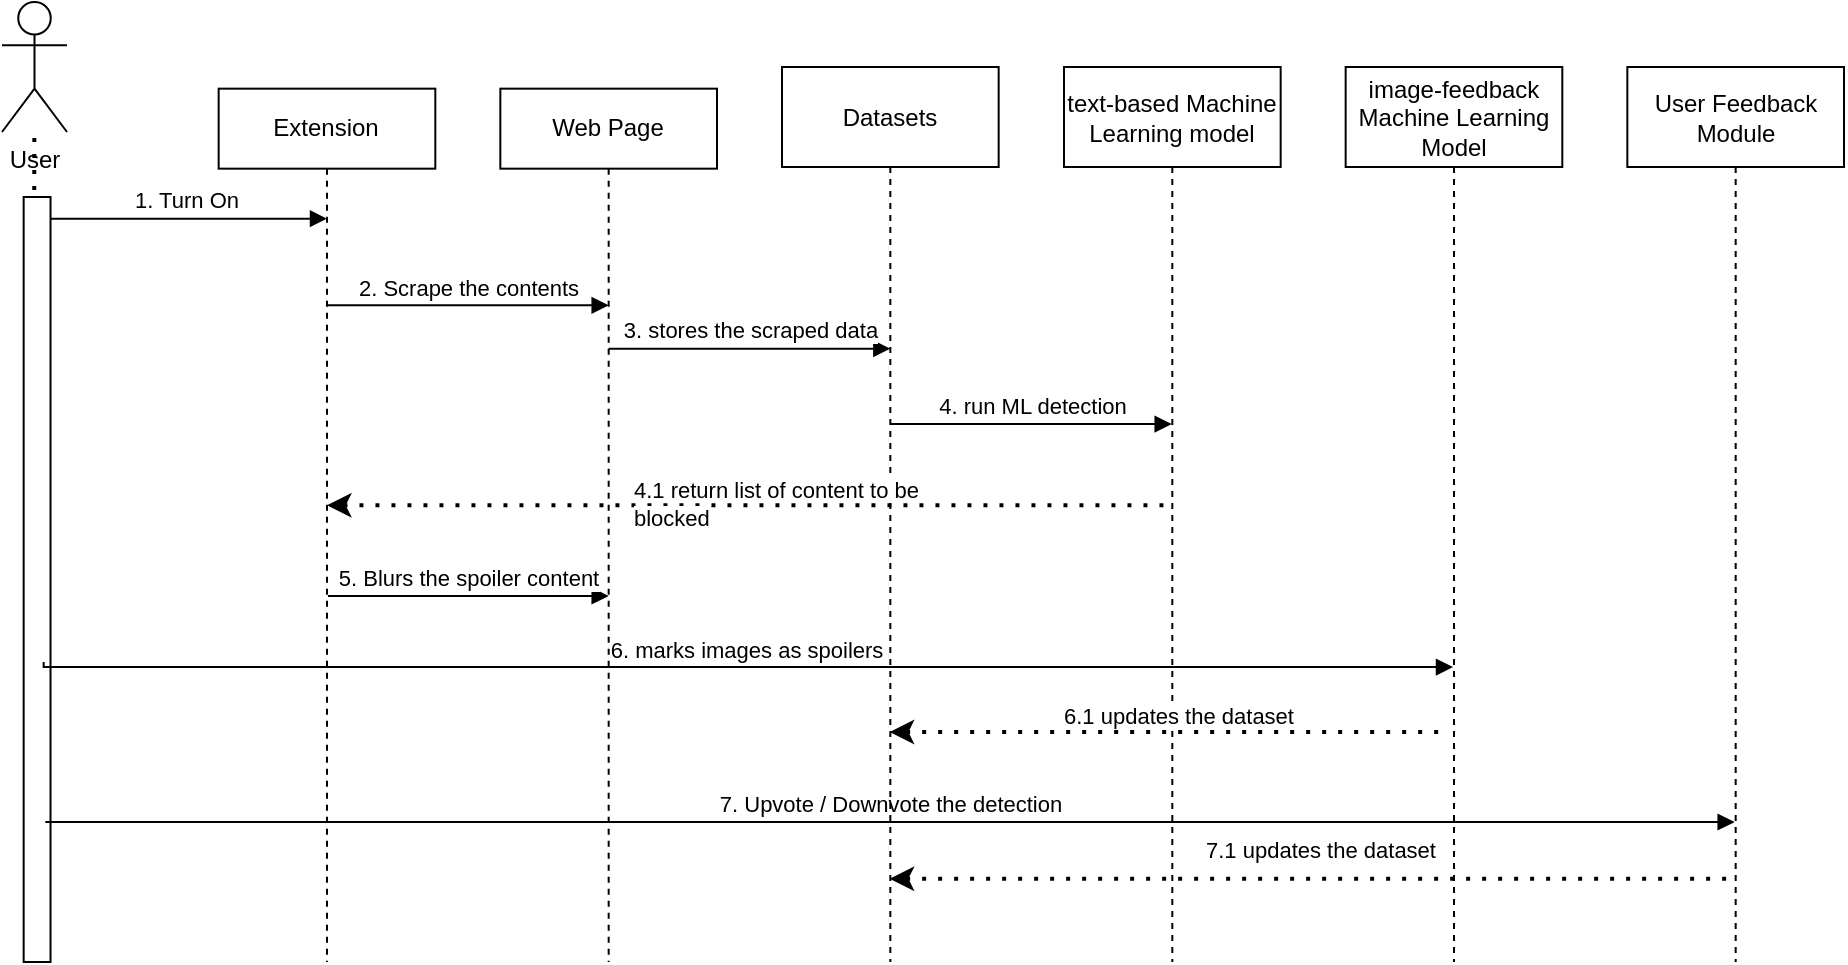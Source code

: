 <mxfile version="22.1.17" type="github">
  <diagram name="Page-1" id="2YBvvXClWsGukQMizWep">
    <mxGraphModel dx="2507" dy="1365" grid="1" gridSize="10" guides="1" tooltips="1" connect="1" arrows="1" fold="1" page="1" pageScale="1" pageWidth="850" pageHeight="1100" math="0" shadow="0">
      <root>
        <mxCell id="0" />
        <mxCell id="1" parent="0" />
        <mxCell id="t2SMl-fJpXFEqkQkuvSD-34" value="" style="group" vertex="1" connectable="0" parent="1">
          <mxGeometry x="400" y="310" width="921" height="480" as="geometry" />
        </mxCell>
        <mxCell id="t2SMl-fJpXFEqkQkuvSD-5" value="" style="endArrow=none;dashed=1;html=1;dashPattern=1 3;strokeWidth=2;rounded=0;" edge="1" parent="t2SMl-fJpXFEqkQkuvSD-34" target="t2SMl-fJpXFEqkQkuvSD-1">
          <mxGeometry width="50" height="50" relative="1" as="geometry">
            <mxPoint x="15.481" y="390" as="sourcePoint" />
            <mxPoint x="15.481" y="108.333" as="targetPoint" />
          </mxGeometry>
        </mxCell>
        <mxCell id="aM9ryv3xv72pqoxQDRHE-9" value="1. Turn On" style="html=1;verticalAlign=bottom;endArrow=block;edgeStyle=elbowEdgeStyle;elbow=vertical;curved=0;rounded=0;" parent="t2SMl-fJpXFEqkQkuvSD-34" edge="1">
          <mxGeometry relative="1" as="geometry">
            <mxPoint x="21.667" y="108.333" as="sourcePoint" />
            <Array as="points">
              <mxPoint x="54.167" y="108.333" />
            </Array>
            <mxPoint x="162.5" y="108.333" as="targetPoint" />
          </mxGeometry>
        </mxCell>
        <mxCell id="t2SMl-fJpXFEqkQkuvSD-1" value="User" style="shape=umlActor;verticalLabelPosition=bottom;verticalAlign=top;html=1;outlineConnect=0;" vertex="1" parent="t2SMl-fJpXFEqkQkuvSD-34">
          <mxGeometry width="32.5" height="65" as="geometry" />
        </mxCell>
        <mxCell id="t2SMl-fJpXFEqkQkuvSD-3" value="Extension" style="shape=umlLifeline;perimeter=lifelinePerimeter;whiteSpace=wrap;html=1;container=0;dropTarget=0;collapsible=0;recursiveResize=0;outlineConnect=0;portConstraint=eastwest;newEdgeStyle={&quot;edgeStyle&quot;:&quot;elbowEdgeStyle&quot;,&quot;elbow&quot;:&quot;vertical&quot;,&quot;curved&quot;:0,&quot;rounded&quot;:0};" vertex="1" parent="t2SMl-fJpXFEqkQkuvSD-34">
          <mxGeometry x="108.33" y="43.33" width="108.33" height="436.67" as="geometry" />
        </mxCell>
        <mxCell id="t2SMl-fJpXFEqkQkuvSD-4" value="" style="html=1;points=[];perimeter=orthogonalPerimeter;outlineConnect=0;targetShapes=umlLifeline;portConstraint=eastwest;newEdgeStyle={&quot;edgeStyle&quot;:&quot;elbowEdgeStyle&quot;,&quot;elbow&quot;:&quot;vertical&quot;,&quot;curved&quot;:0,&quot;rounded&quot;:0};container=0;" vertex="1" parent="t2SMl-fJpXFEqkQkuvSD-34">
          <mxGeometry x="10.83" y="97.5" width="13.43" height="382.5" as="geometry" />
        </mxCell>
        <mxCell id="t2SMl-fJpXFEqkQkuvSD-6" value="Web Page" style="shape=umlLifeline;perimeter=lifelinePerimeter;whiteSpace=wrap;html=1;container=0;dropTarget=0;collapsible=0;recursiveResize=0;outlineConnect=0;portConstraint=eastwest;newEdgeStyle={&quot;edgeStyle&quot;:&quot;elbowEdgeStyle&quot;,&quot;elbow&quot;:&quot;vertical&quot;,&quot;curved&quot;:0,&quot;rounded&quot;:0};" vertex="1" parent="t2SMl-fJpXFEqkQkuvSD-34">
          <mxGeometry x="249.17" y="43.33" width="108.33" height="436.67" as="geometry" />
        </mxCell>
        <mxCell id="t2SMl-fJpXFEqkQkuvSD-8" value="text-based Machine Learning model" style="shape=umlLifeline;perimeter=lifelinePerimeter;whiteSpace=wrap;html=1;container=0;dropTarget=0;collapsible=0;recursiveResize=0;outlineConnect=0;portConstraint=eastwest;newEdgeStyle={&quot;edgeStyle&quot;:&quot;elbowEdgeStyle&quot;,&quot;elbow&quot;:&quot;vertical&quot;,&quot;curved&quot;:0,&quot;rounded&quot;:0};size=50;" vertex="1" parent="t2SMl-fJpXFEqkQkuvSD-34">
          <mxGeometry x="531" y="32.5" width="108.33" height="447.5" as="geometry" />
        </mxCell>
        <mxCell id="t2SMl-fJpXFEqkQkuvSD-9" value="image-feedback Machine Learning Model" style="shape=umlLifeline;perimeter=lifelinePerimeter;whiteSpace=wrap;html=1;container=0;dropTarget=0;collapsible=0;recursiveResize=0;outlineConnect=0;portConstraint=eastwest;newEdgeStyle={&quot;edgeStyle&quot;:&quot;elbowEdgeStyle&quot;,&quot;elbow&quot;:&quot;vertical&quot;,&quot;curved&quot;:0,&quot;rounded&quot;:0};size=50;" vertex="1" parent="t2SMl-fJpXFEqkQkuvSD-34">
          <mxGeometry x="671.83" y="32.5" width="108.33" height="447.5" as="geometry" />
        </mxCell>
        <mxCell id="t2SMl-fJpXFEqkQkuvSD-10" value="User Feedback Module" style="shape=umlLifeline;perimeter=lifelinePerimeter;whiteSpace=wrap;html=1;container=0;dropTarget=0;collapsible=0;recursiveResize=0;outlineConnect=0;portConstraint=eastwest;newEdgeStyle={&quot;edgeStyle&quot;:&quot;elbowEdgeStyle&quot;,&quot;elbow&quot;:&quot;vertical&quot;,&quot;curved&quot;:0,&quot;rounded&quot;:0};size=50;" vertex="1" parent="t2SMl-fJpXFEqkQkuvSD-34">
          <mxGeometry x="812.67" y="32.5" width="108.33" height="447.5" as="geometry" />
        </mxCell>
        <mxCell id="t2SMl-fJpXFEqkQkuvSD-13" value="6. marks images as spoilers" style="html=1;verticalAlign=bottom;endArrow=block;edgeStyle=elbowEdgeStyle;elbow=vertical;curved=0;rounded=0;exitX=0.846;exitY=0.658;exitDx=0;exitDy=0;exitPerimeter=0;" edge="1" parent="t2SMl-fJpXFEqkQkuvSD-34">
          <mxGeometry relative="1" as="geometry">
            <mxPoint x="20.828" y="330.005" as="sourcePoint" />
            <Array as="points">
              <mxPoint x="477.497" y="332.54" />
            </Array>
            <mxPoint x="725.5" y="332.54" as="targetPoint" />
          </mxGeometry>
        </mxCell>
        <mxCell id="t2SMl-fJpXFEqkQkuvSD-14" value="7. Upvote / Downvote the detection" style="html=1;verticalAlign=bottom;endArrow=block;edgeStyle=elbowEdgeStyle;elbow=vertical;curved=0;rounded=0;" edge="1" parent="t2SMl-fJpXFEqkQkuvSD-34">
          <mxGeometry relative="1" as="geometry">
            <mxPoint x="21.667" y="410" as="sourcePoint" />
            <Array as="points">
              <mxPoint x="617.5" y="410" />
            </Array>
            <mxPoint x="866.333" y="410" as="targetPoint" />
          </mxGeometry>
        </mxCell>
        <mxCell id="t2SMl-fJpXFEqkQkuvSD-18" value="2. Scrape the contents" style="html=1;verticalAlign=bottom;endArrow=block;edgeStyle=elbowEdgeStyle;elbow=vertical;curved=0;rounded=0;" edge="1" parent="t2SMl-fJpXFEqkQkuvSD-34">
          <mxGeometry relative="1" as="geometry">
            <mxPoint x="162.5" y="151.667" as="sourcePoint" />
            <Array as="points">
              <mxPoint x="195" y="151.667" />
            </Array>
            <mxPoint x="303.333" y="151.667" as="targetPoint" />
          </mxGeometry>
        </mxCell>
        <mxCell id="t2SMl-fJpXFEqkQkuvSD-19" value="3. stores the scraped data" style="html=1;verticalAlign=bottom;endArrow=block;edgeStyle=elbowEdgeStyle;elbow=vertical;curved=0;rounded=0;" edge="1" parent="t2SMl-fJpXFEqkQkuvSD-34">
          <mxGeometry relative="1" as="geometry">
            <mxPoint x="303.333" y="173.333" as="sourcePoint" />
            <Array as="points">
              <mxPoint x="335.833" y="173.333" />
            </Array>
            <mxPoint x="444.167" y="173.333" as="targetPoint" />
          </mxGeometry>
        </mxCell>
        <mxCell id="t2SMl-fJpXFEqkQkuvSD-22" value="5. Blurs the spoiler content" style="html=1;verticalAlign=bottom;endArrow=block;edgeStyle=elbowEdgeStyle;elbow=vertical;curved=0;rounded=0;" edge="1" parent="t2SMl-fJpXFEqkQkuvSD-34">
          <mxGeometry relative="1" as="geometry">
            <mxPoint x="163" y="297" as="sourcePoint" />
            <Array as="points">
              <mxPoint x="195" y="296.997" />
            </Array>
            <mxPoint x="303.333" y="296.997" as="targetPoint" />
          </mxGeometry>
        </mxCell>
        <mxCell id="t2SMl-fJpXFEqkQkuvSD-24" value="Datasets" style="shape=umlLifeline;perimeter=lifelinePerimeter;whiteSpace=wrap;html=1;container=0;dropTarget=0;collapsible=0;recursiveResize=0;outlineConnect=0;portConstraint=eastwest;newEdgeStyle={&quot;edgeStyle&quot;:&quot;elbowEdgeStyle&quot;,&quot;elbow&quot;:&quot;vertical&quot;,&quot;curved&quot;:0,&quot;rounded&quot;:0};size=50;" vertex="1" parent="t2SMl-fJpXFEqkQkuvSD-34">
          <mxGeometry x="390" y="32.5" width="108.33" height="447.5" as="geometry" />
        </mxCell>
        <mxCell id="t2SMl-fJpXFEqkQkuvSD-25" value="4. run ML detection" style="html=1;verticalAlign=bottom;endArrow=block;edgeStyle=elbowEdgeStyle;elbow=vertical;curved=0;rounded=0;" edge="1" parent="t2SMl-fJpXFEqkQkuvSD-34">
          <mxGeometry relative="1" as="geometry">
            <mxPoint x="444.003" y="211.053" as="sourcePoint" />
            <Array as="points">
              <mxPoint x="476.503" y="211.053" />
            </Array>
            <mxPoint x="584.837" y="211.053" as="targetPoint" />
          </mxGeometry>
        </mxCell>
        <mxCell id="t2SMl-fJpXFEqkQkuvSD-26" value="" style="group" vertex="1" connectable="0" parent="t2SMl-fJpXFEqkQkuvSD-34">
          <mxGeometry x="212.67" y="230" width="373.33" height="43.33" as="geometry" />
        </mxCell>
        <mxCell id="t2SMl-fJpXFEqkQkuvSD-17" value="" style="endArrow=none;dashed=1;html=1;dashPattern=1 3;strokeWidth=2;rounded=0;startArrow=classic;startFill=1;" edge="1" parent="t2SMl-fJpXFEqkQkuvSD-26" source="t2SMl-fJpXFEqkQkuvSD-3">
          <mxGeometry width="50" height="50" relative="1" as="geometry">
            <mxPoint x="142.221" y="21.665" as="sourcePoint" />
            <mxPoint x="373.33" y="21.665" as="targetPoint" />
          </mxGeometry>
        </mxCell>
        <mxCell id="t2SMl-fJpXFEqkQkuvSD-20" value="&lt;span style=&quot;color: rgb(0, 0, 0); font-family: Helvetica; font-size: 11px; font-style: normal; font-variant-ligatures: normal; font-variant-caps: normal; font-weight: 400; letter-spacing: normal; orphans: 2; text-align: center; text-indent: 0px; text-transform: none; widows: 2; word-spacing: 0px; -webkit-text-stroke-width: 0px; background-color: rgb(255, 255, 255); text-decoration-thickness: initial; text-decoration-style: initial; text-decoration-color: initial; float: none; display: inline !important;&quot;&gt;4.1 return list of content to be blocked&lt;/span&gt;" style="text;whiteSpace=wrap;html=1;" vertex="1" parent="t2SMl-fJpXFEqkQkuvSD-26">
          <mxGeometry x="101.66" width="170" height="43.33" as="geometry" />
        </mxCell>
        <mxCell id="t2SMl-fJpXFEqkQkuvSD-27" value="&lt;span style=&quot;color: rgb(0, 0, 0); font-family: Helvetica; font-size: 11px; font-style: normal; font-variant-ligatures: normal; font-variant-caps: normal; font-weight: 400; letter-spacing: normal; orphans: 2; text-align: center; text-indent: 0px; text-transform: none; widows: 2; word-spacing: 0px; -webkit-text-stroke-width: 0px; background-color: rgb(255, 255, 255); text-decoration-thickness: initial; text-decoration-style: initial; text-decoration-color: initial; float: none; display: inline !important;&quot;&gt;6.1 updates the dataset&lt;/span&gt;" style="text;whiteSpace=wrap;html=1;" vertex="1" parent="t2SMl-fJpXFEqkQkuvSD-34">
          <mxGeometry x="529.33" y="343.33" width="120.67" height="43.33" as="geometry" />
        </mxCell>
        <mxCell id="t2SMl-fJpXFEqkQkuvSD-28" value="" style="endArrow=none;dashed=1;html=1;dashPattern=1 3;strokeWidth=2;rounded=0;startArrow=classic;startFill=1;" edge="1" parent="t2SMl-fJpXFEqkQkuvSD-34">
          <mxGeometry width="50" height="50" relative="1" as="geometry">
            <mxPoint x="443.832" y="364.995" as="sourcePoint" />
            <mxPoint x="723.69" y="364.995" as="targetPoint" />
          </mxGeometry>
        </mxCell>
        <mxCell id="t2SMl-fJpXFEqkQkuvSD-29" value="" style="endArrow=none;dashed=1;html=1;dashPattern=1 3;strokeWidth=2;rounded=0;startArrow=classic;startFill=1;" edge="1" parent="t2SMl-fJpXFEqkQkuvSD-34">
          <mxGeometry width="50" height="50" relative="1" as="geometry">
            <mxPoint x="443.832" y="438.335" as="sourcePoint" />
            <mxPoint x="865.86" y="438.335" as="targetPoint" />
          </mxGeometry>
        </mxCell>
        <mxCell id="t2SMl-fJpXFEqkQkuvSD-32" value="&lt;span style=&quot;color: rgb(0, 0, 0); font-family: Helvetica; font-size: 11px; font-style: normal; font-variant-ligatures: normal; font-variant-caps: normal; font-weight: 400; letter-spacing: normal; orphans: 2; text-align: center; text-indent: 0px; text-transform: none; widows: 2; word-spacing: 0px; -webkit-text-stroke-width: 0px; background-color: rgb(255, 255, 255); text-decoration-thickness: initial; text-decoration-style: initial; text-decoration-color: initial; float: none; display: inline !important;&quot;&gt;7.1 updates the dataset&lt;/span&gt;" style="text;whiteSpace=wrap;html=1;" vertex="1" parent="t2SMl-fJpXFEqkQkuvSD-34">
          <mxGeometry x="600" y="410" width="130" height="43.33" as="geometry" />
        </mxCell>
      </root>
    </mxGraphModel>
  </diagram>
</mxfile>
